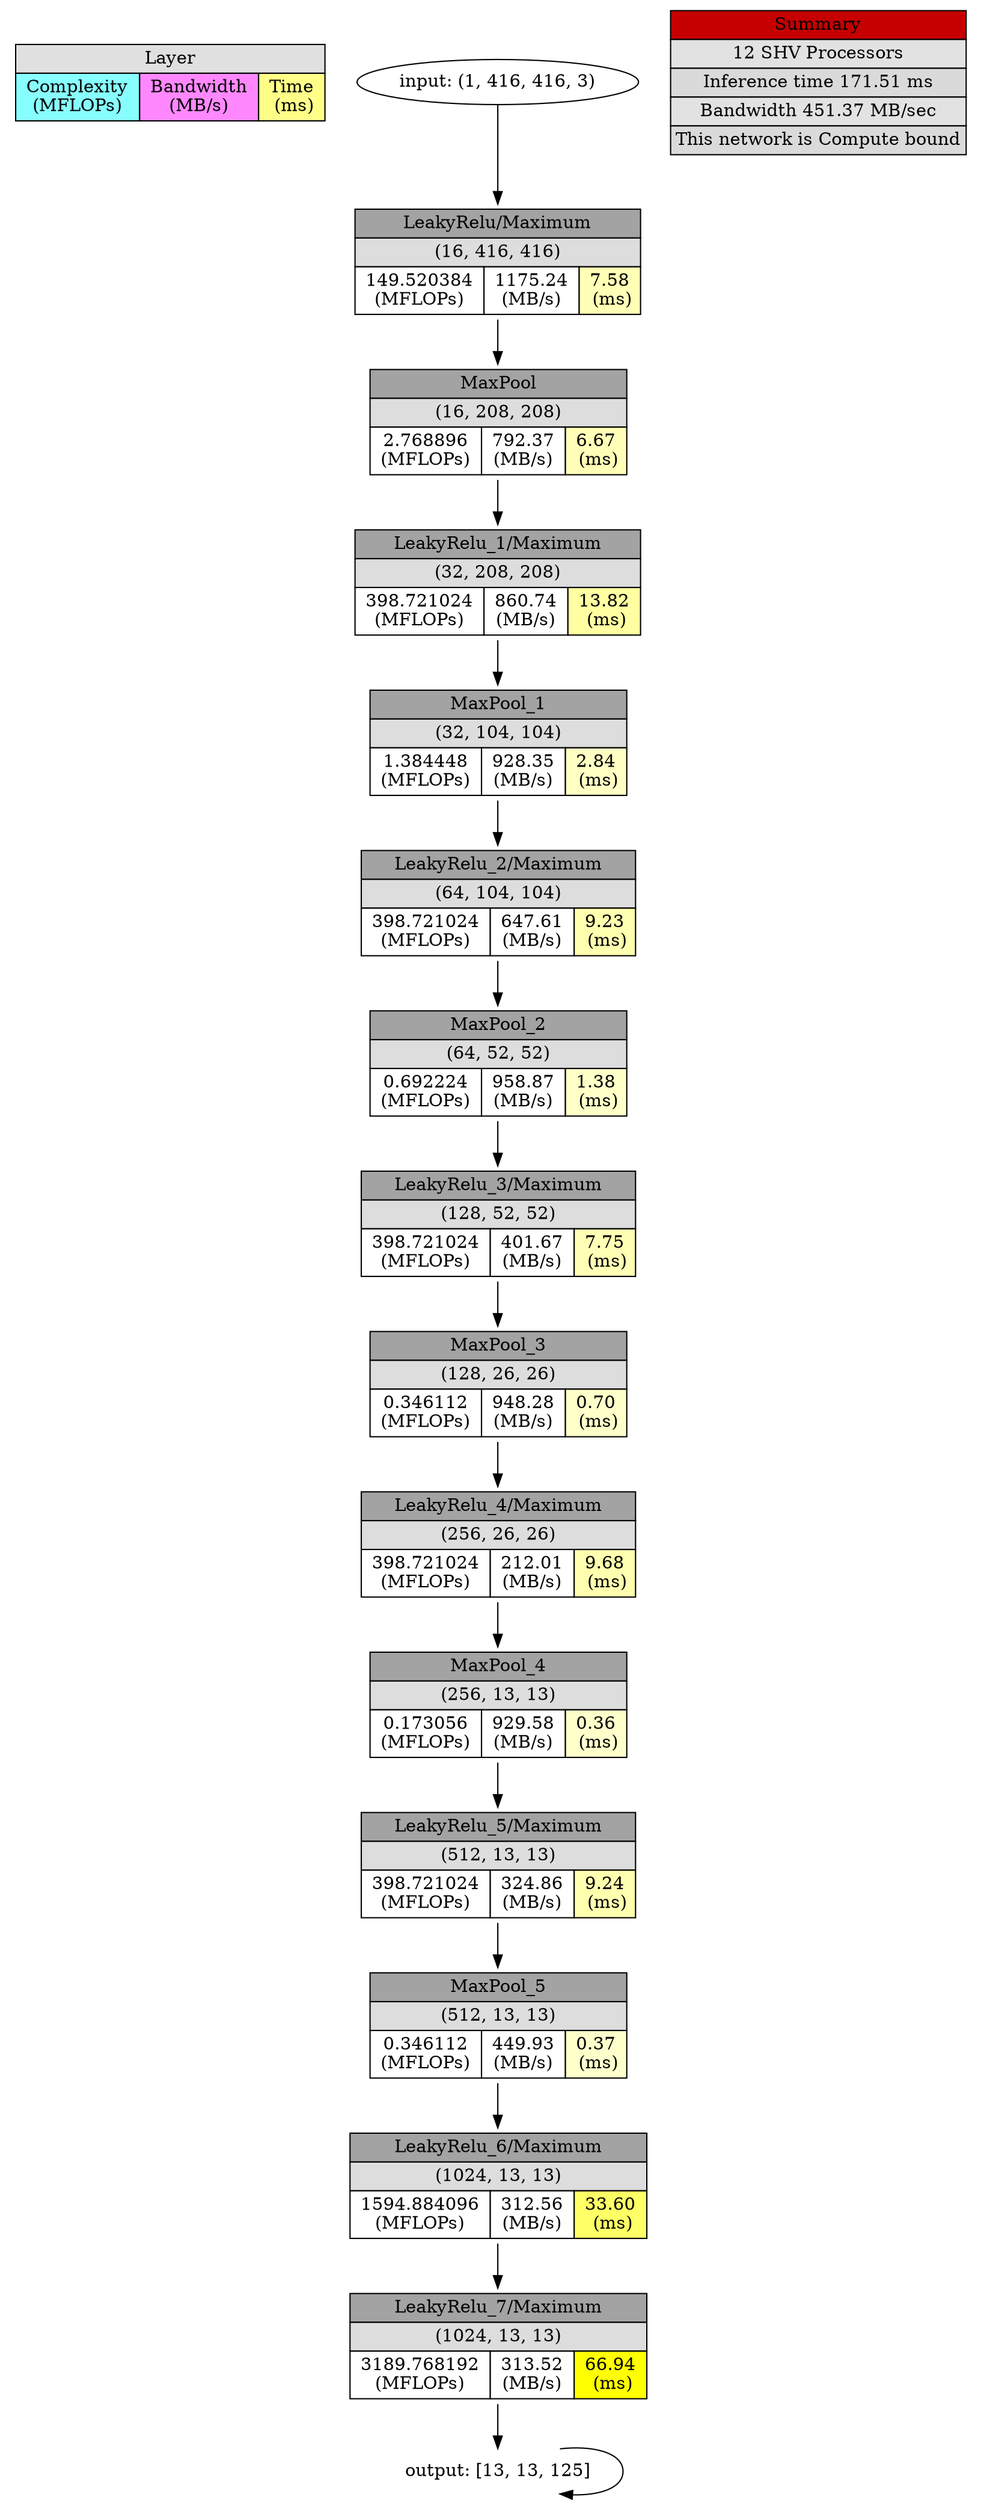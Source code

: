 digraph output {
	Legend [label=<<TABLE BORDER="0" CELLBORDER="1" CELLSPACING="0" CELLPADDING="3">
<TR><TD  BGCOLOR = "#E0E0E0" COLSPAN="3">Layer</TD></TR>
<TR><TD BGCOLOR = "#88FFFF"> Complexity <br/> (MFLOPs) </TD>
<TD BGCOLOR = "#FF88FF"> Bandwidth <br/> (MB/s) </TD>
<TD BGCOLOR = "#FFFF88"> Time <br/> (ms)</TD></TR>
</TABLE>>
 shape=plaintext]
	Input [label="input: (1, 416, 416, 3)"]
	"LeakyRelu/Maximum" [label=<
<TABLE BORDER="0" CELLBORDER="1" CELLSPACING="0" CELLPADDING="3">
<TR>
    <TD  BGCOLOR = "#A3A3A3" COLSPAN="3">LeakyRelu/Maximum</TD>
</TR>
<TR>
    <TD  BGCOLOR = "#DDDDDD" COLSPAN="3">(16, 416, 416)</TD>
</TR>
<TR>
    <TD BGCOLOR = "#FFFFFF"> 149.520384 <br/> (MFLOPs) </TD>
    <TD BGCOLOR = "#FFFFFF"> 1175.24 <br/> (MB/s) </TD>
    <TD BGCOLOR = "#FFFFB5"> 7.58 <br/> (ms)</TD>
</TR>
</TABLE>>
 shape=plaintext]
	Input -> "LeakyRelu/Maximum"
	MaxPool [label=<
<TABLE BORDER="0" CELLBORDER="1" CELLSPACING="0" CELLPADDING="3">
<TR>
    <TD  BGCOLOR = "#A3A3A3" COLSPAN="3">MaxPool</TD>
</TR>
<TR>
    <TD  BGCOLOR = "#DDDDDD" COLSPAN="3">(16, 208, 208)</TD>
</TR>
<TR>
    <TD BGCOLOR = "#FFFFFF"> 2.768896 <br/> (MFLOPs) </TD>
    <TD BGCOLOR = "#FFFFFF"> 792.37 <br/> (MB/s) </TD>
    <TD BGCOLOR = "#FFFFB8"> 6.67 <br/> (ms)</TD>
</TR>
</TABLE>>
 shape=plaintext]
	"LeakyRelu/Maximum" -> MaxPool
	"LeakyRelu_1/Maximum" [label=<
<TABLE BORDER="0" CELLBORDER="1" CELLSPACING="0" CELLPADDING="3">
<TR>
    <TD  BGCOLOR = "#A3A3A3" COLSPAN="3">LeakyRelu_1/Maximum</TD>
</TR>
<TR>
    <TD  BGCOLOR = "#DDDDDD" COLSPAN="3">(32, 208, 208)</TD>
</TR>
<TR>
    <TD BGCOLOR = "#FFFFFF"> 398.721024 <br/> (MFLOPs) </TD>
    <TD BGCOLOR = "#FFFFFF"> 860.74 <br/> (MB/s) </TD>
    <TD BGCOLOR = "#FFFFA2"> 13.82 <br/> (ms)</TD>
</TR>
</TABLE>>
 shape=plaintext]
	MaxPool -> "LeakyRelu_1/Maximum"
	MaxPool_1 [label=<
<TABLE BORDER="0" CELLBORDER="1" CELLSPACING="0" CELLPADDING="3">
<TR>
    <TD  BGCOLOR = "#A3A3A3" COLSPAN="3">MaxPool_1</TD>
</TR>
<TR>
    <TD  BGCOLOR = "#DDDDDD" COLSPAN="3">(32, 104, 104)</TD>
</TR>
<TR>
    <TD BGCOLOR = "#FFFFFF"> 1.384448 <br/> (MFLOPs) </TD>
    <TD BGCOLOR = "#FFFFFF"> 928.35 <br/> (MB/s) </TD>
    <TD BGCOLOR = "#FFFFC4"> 2.84 <br/> (ms)</TD>
</TR>
</TABLE>>
 shape=plaintext]
	"LeakyRelu_1/Maximum" -> MaxPool_1
	"LeakyRelu_2/Maximum" [label=<
<TABLE BORDER="0" CELLBORDER="1" CELLSPACING="0" CELLPADDING="3">
<TR>
    <TD  BGCOLOR = "#A3A3A3" COLSPAN="3">LeakyRelu_2/Maximum</TD>
</TR>
<TR>
    <TD  BGCOLOR = "#DDDDDD" COLSPAN="3">(64, 104, 104)</TD>
</TR>
<TR>
    <TD BGCOLOR = "#FFFFFF"> 398.721024 <br/> (MFLOPs) </TD>
    <TD BGCOLOR = "#FFFFFF"> 647.61 <br/> (MB/s) </TD>
    <TD BGCOLOR = "#FFFFB0"> 9.23 <br/> (ms)</TD>
</TR>
</TABLE>>
 shape=plaintext]
	MaxPool_1 -> "LeakyRelu_2/Maximum"
	MaxPool_2 [label=<
<TABLE BORDER="0" CELLBORDER="1" CELLSPACING="0" CELLPADDING="3">
<TR>
    <TD  BGCOLOR = "#A3A3A3" COLSPAN="3">MaxPool_2</TD>
</TR>
<TR>
    <TD  BGCOLOR = "#DDDDDD" COLSPAN="3">(64, 52, 52)</TD>
</TR>
<TR>
    <TD BGCOLOR = "#FFFFFF"> 0.692224 <br/> (MFLOPs) </TD>
    <TD BGCOLOR = "#FFFFFF"> 958.87 <br/> (MB/s) </TD>
    <TD BGCOLOR = "#FFFFC8"> 1.38 <br/> (ms)</TD>
</TR>
</TABLE>>
 shape=plaintext]
	"LeakyRelu_2/Maximum" -> MaxPool_2
	"LeakyRelu_3/Maximum" [label=<
<TABLE BORDER="0" CELLBORDER="1" CELLSPACING="0" CELLPADDING="3">
<TR>
    <TD  BGCOLOR = "#A3A3A3" COLSPAN="3">LeakyRelu_3/Maximum</TD>
</TR>
<TR>
    <TD  BGCOLOR = "#DDDDDD" COLSPAN="3">(128, 52, 52)</TD>
</TR>
<TR>
    <TD BGCOLOR = "#FFFFFF"> 398.721024 <br/> (MFLOPs) </TD>
    <TD BGCOLOR = "#FFFFFF"> 401.67 <br/> (MB/s) </TD>
    <TD BGCOLOR = "#FFFFB5"> 7.75 <br/> (ms)</TD>
</TR>
</TABLE>>
 shape=plaintext]
	MaxPool_2 -> "LeakyRelu_3/Maximum"
	MaxPool_3 [label=<
<TABLE BORDER="0" CELLBORDER="1" CELLSPACING="0" CELLPADDING="3">
<TR>
    <TD  BGCOLOR = "#A3A3A3" COLSPAN="3">MaxPool_3</TD>
</TR>
<TR>
    <TD  BGCOLOR = "#DDDDDD" COLSPAN="3">(128, 26, 26)</TD>
</TR>
<TR>
    <TD BGCOLOR = "#FFFFFF"> 0.346112 <br/> (MFLOPs) </TD>
    <TD BGCOLOR = "#FFFFFF"> 948.28 <br/> (MB/s) </TD>
    <TD BGCOLOR = "#FFFFCA"> 0.70 <br/> (ms)</TD>
</TR>
</TABLE>>
 shape=plaintext]
	"LeakyRelu_3/Maximum" -> MaxPool_3
	"LeakyRelu_4/Maximum" [label=<
<TABLE BORDER="0" CELLBORDER="1" CELLSPACING="0" CELLPADDING="3">
<TR>
    <TD  BGCOLOR = "#A3A3A3" COLSPAN="3">LeakyRelu_4/Maximum</TD>
</TR>
<TR>
    <TD  BGCOLOR = "#DDDDDD" COLSPAN="3">(256, 26, 26)</TD>
</TR>
<TR>
    <TD BGCOLOR = "#FFFFFF"> 398.721024 <br/> (MFLOPs) </TD>
    <TD BGCOLOR = "#FFFFFF"> 212.01 <br/> (MB/s) </TD>
    <TD BGCOLOR = "#FFFFAF"> 9.68 <br/> (ms)</TD>
</TR>
</TABLE>>
 shape=plaintext]
	MaxPool_3 -> "LeakyRelu_4/Maximum"
	MaxPool_4 [label=<
<TABLE BORDER="0" CELLBORDER="1" CELLSPACING="0" CELLPADDING="3">
<TR>
    <TD  BGCOLOR = "#A3A3A3" COLSPAN="3">MaxPool_4</TD>
</TR>
<TR>
    <TD  BGCOLOR = "#DDDDDD" COLSPAN="3">(256, 13, 13)</TD>
</TR>
<TR>
    <TD BGCOLOR = "#FFFFFF"> 0.173056 <br/> (MFLOPs) </TD>
    <TD BGCOLOR = "#FFFFFF"> 929.58 <br/> (MB/s) </TD>
    <TD BGCOLOR = "#FFFFCB"> 0.36 <br/> (ms)</TD>
</TR>
</TABLE>>
 shape=plaintext]
	"LeakyRelu_4/Maximum" -> MaxPool_4
	"LeakyRelu_5/Maximum" [label=<
<TABLE BORDER="0" CELLBORDER="1" CELLSPACING="0" CELLPADDING="3">
<TR>
    <TD  BGCOLOR = "#A3A3A3" COLSPAN="3">LeakyRelu_5/Maximum</TD>
</TR>
<TR>
    <TD  BGCOLOR = "#DDDDDD" COLSPAN="3">(512, 13, 13)</TD>
</TR>
<TR>
    <TD BGCOLOR = "#FFFFFF"> 398.721024 <br/> (MFLOPs) </TD>
    <TD BGCOLOR = "#FFFFFF"> 324.86 <br/> (MB/s) </TD>
    <TD BGCOLOR = "#FFFFB0"> 9.24 <br/> (ms)</TD>
</TR>
</TABLE>>
 shape=plaintext]
	MaxPool_4 -> "LeakyRelu_5/Maximum"
	MaxPool_5 [label=<
<TABLE BORDER="0" CELLBORDER="1" CELLSPACING="0" CELLPADDING="3">
<TR>
    <TD  BGCOLOR = "#A3A3A3" COLSPAN="3">MaxPool_5</TD>
</TR>
<TR>
    <TD  BGCOLOR = "#DDDDDD" COLSPAN="3">(512, 13, 13)</TD>
</TR>
<TR>
    <TD BGCOLOR = "#FFFFFF"> 0.346112 <br/> (MFLOPs) </TD>
    <TD BGCOLOR = "#FFFFFF"> 449.93 <br/> (MB/s) </TD>
    <TD BGCOLOR = "#FFFFCB"> 0.37 <br/> (ms)</TD>
</TR>
</TABLE>>
 shape=plaintext]
	"LeakyRelu_5/Maximum" -> MaxPool_5
	"LeakyRelu_6/Maximum" [label=<
<TABLE BORDER="0" CELLBORDER="1" CELLSPACING="0" CELLPADDING="3">
<TR>
    <TD  BGCOLOR = "#A3A3A3" COLSPAN="3">LeakyRelu_6/Maximum</TD>
</TR>
<TR>
    <TD  BGCOLOR = "#DDDDDD" COLSPAN="3">(1024, 13, 13)</TD>
</TR>
<TR>
    <TD BGCOLOR = "#FFFFFF"> 1594.884096 <br/> (MFLOPs) </TD>
    <TD BGCOLOR = "#FFFFFF"> 312.56 <br/> (MB/s) </TD>
    <TD BGCOLOR = "#FFFF66"> 33.60 <br/> (ms)</TD>
</TR>
</TABLE>>
 shape=plaintext]
	MaxPool_5 -> "LeakyRelu_6/Maximum"
	"LeakyRelu_7/Maximum" [label=<
<TABLE BORDER="0" CELLBORDER="1" CELLSPACING="0" CELLPADDING="3">
<TR>
    <TD  BGCOLOR = "#A3A3A3" COLSPAN="3">LeakyRelu_7/Maximum</TD>
</TR>
<TR>
    <TD  BGCOLOR = "#DDDDDD" COLSPAN="3">(1024, 13, 13)</TD>
</TR>
<TR>
    <TD BGCOLOR = "#FFFFFF"> 3189.768192 <br/> (MFLOPs) </TD>
    <TD BGCOLOR = "#FFFFFF"> 313.52 <br/> (MB/s) </TD>
    <TD BGCOLOR = "#FFFF0"> 66.94 <br/> (ms)</TD>
</TR>
</TABLE>>
 shape=plaintext]
	"LeakyRelu_6/Maximum" -> "LeakyRelu_7/Maximum"
	Output [label=<
<TABLE BORDER="0" CELLBORDER="1" CELLSPACING="0" CELLPADDING="3">
<TR>
    <TD  BGCOLOR = "#A3A3A3" COLSPAN="3">Output</TD>
</TR>
<TR>
    <TD  BGCOLOR = "#DDDDDD" COLSPAN="3">(125, 13, 13)</TD>
</TR>
<TR>
    <TD BGCOLOR = "#FFFFFF"> 43.264 <br/> (MFLOPs) </TD>
    <TD BGCOLOR = "#FFFFFF"> 423.75 <br/> (MB/s) </TD>
    <TD BGCOLOR = "#FFFFC8"> 1.36 <br/> (ms)</TD>
</TR>
</TABLE>>
 shape=plaintext]
	"LeakyRelu_7/Maximum" -> Output
	Output [label="output: [13, 13, 125]"]
	Output -> Output
	Summary [label=<<TABLE BORDER="0" CELLBORDER="1" CELLSPACING="0" CELLPADDING="3">
<TR><TD  BGCOLOR = "#C60000" COLSPAN="3">Summary</TD></TR>
<TR><TD  BGCOLOR = "#E2E2E2" COLSPAN="3">12 SHV Processors</TD></TR>
<TR><TD  BGCOLOR = "#DADADA" COLSPAN="3">Inference time 171.51 ms</TD></TR>
<TR><TD  BGCOLOR = "#E2E2E2" COLSPAN="3">Bandwidth 451.37 MB/sec</TD></TR>
<TR><TD  BGCOLOR = "#DADADA" COLSPAN="3">This network is Compute bound</TD></TR>
</TABLE>>
 shape=plaintext]
}
